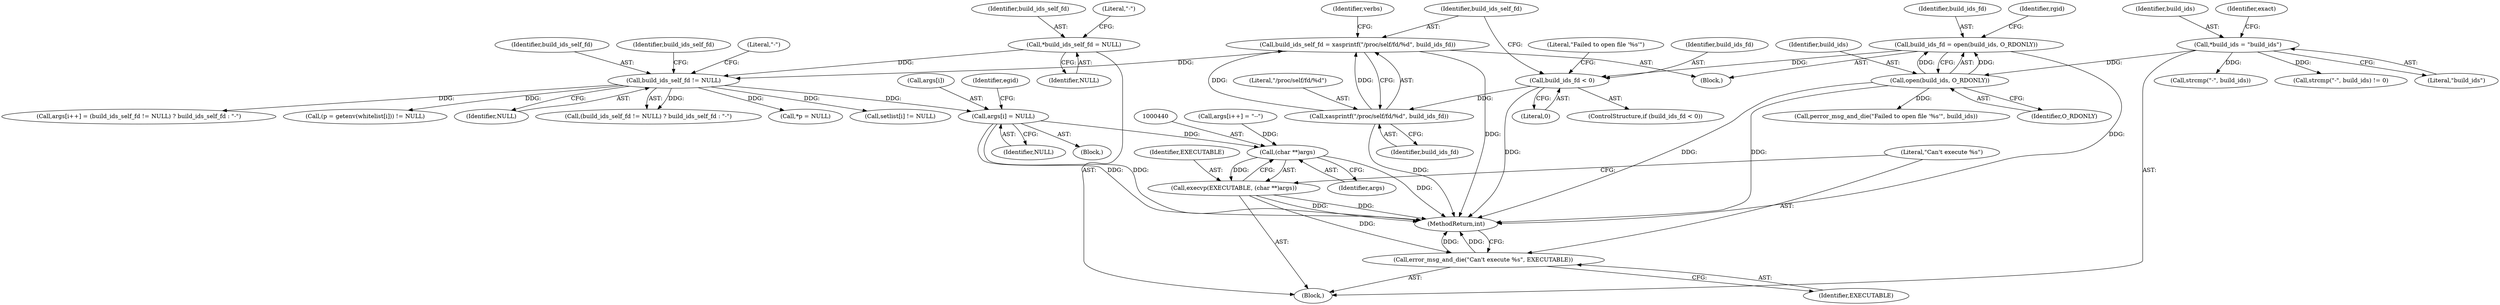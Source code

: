 digraph "0_abrt_50ee8130fb4cd4ef1af7682a2c85dd99cb99424e@pointer" {
"1000336" [label="(Call,args[i] = NULL)"];
"1000264" [label="(Call,build_ids_self_fd != NULL)"];
"1000177" [label="(Call,*build_ids_self_fd = NULL)"];
"1000232" [label="(Call,build_ids_self_fd = xasprintf(\"/proc/self/fd/%d\", build_ids_fd))"];
"1000234" [label="(Call,xasprintf(\"/proc/self/fd/%d\", build_ids_fd))"];
"1000226" [label="(Call,build_ids_fd < 0)"];
"1000204" [label="(Call,build_ids_fd = open(build_ids, O_RDONLY))"];
"1000206" [label="(Call,open(build_ids, O_RDONLY))"];
"1000134" [label="(Call,*build_ids = \"build_ids\")"];
"1000439" [label="(Call,(char **)args)"];
"1000437" [label="(Call,execvp(EXECUTABLE, (char **)args))"];
"1000442" [label="(Call,error_msg_and_die(\"Can't execute %s\", EXECUTABLE))"];
"1000205" [label="(Identifier,build_ids_fd)"];
"1000268" [label="(Literal,\"-\")"];
"1000135" [label="(Identifier,build_ids)"];
"1000371" [label="(Call,*p = NULL)"];
"1000336" [label="(Call,args[i] = NULL)"];
"1000228" [label="(Literal,0)"];
"1000227" [label="(Identifier,build_ids_fd)"];
"1000438" [label="(Identifier,EXECUTABLE)"];
"1000443" [label="(Literal,\"Can't execute %s\")"];
"1000234" [label="(Call,xasprintf(\"/proc/self/fd/%d\", build_ids_fd))"];
"1000340" [label="(Identifier,NULL)"];
"1000208" [label="(Identifier,O_RDONLY)"];
"1000182" [label="(Call,strcmp(\"-\", build_ids))"];
"1000229" [label="(Call,perror_msg_and_die(\"Failed to open file '%s'\", build_ids))"];
"1000441" [label="(Identifier,args)"];
"1000330" [label="(Call,args[i++] = \"--\")"];
"1000236" [label="(Identifier,build_ids_fd)"];
"1000179" [label="(Identifier,NULL)"];
"1000226" [label="(Call,build_ids_fd < 0)"];
"1000139" [label="(Identifier,exact)"];
"1000233" [label="(Identifier,build_ids_self_fd)"];
"1000206" [label="(Call,open(build_ids, O_RDONLY))"];
"1000225" [label="(ControlStructure,if (build_ids_fd < 0))"];
"1000241" [label="(Identifier,verbs)"];
"1000265" [label="(Identifier,build_ids_self_fd)"];
"1000411" [label="(Call,setlist[i] != NULL)"];
"1000178" [label="(Identifier,build_ids_self_fd)"];
"1000235" [label="(Literal,\"/proc/self/fd/%d\")"];
"1000437" [label="(Call,execvp(EXECUTABLE, (char **)args))"];
"1000181" [label="(Call,strcmp(\"-\", build_ids) != 0)"];
"1000444" [label="(Identifier,EXECUTABLE)"];
"1000267" [label="(Identifier,build_ids_self_fd)"];
"1000186" [label="(Block,)"];
"1000177" [label="(Call,*build_ids_self_fd = NULL)"];
"1000337" [label="(Call,args[i])"];
"1000442" [label="(Call,error_msg_and_die(\"Can't execute %s\", EXECUTABLE))"];
"1000204" [label="(Call,build_ids_fd = open(build_ids, O_RDONLY))"];
"1000439" [label="(Call,(char **)args)"];
"1000116" [label="(Block,)"];
"1000264" [label="(Call,build_ids_self_fd != NULL)"];
"1000232" [label="(Call,build_ids_self_fd = xasprintf(\"/proc/self/fd/%d\", build_ids_fd))"];
"1000258" [label="(Call,args[i++] = (build_ids_self_fd != NULL) ? build_ids_self_fd : \"-\")"];
"1000238" [label="(Block,)"];
"1000212" [label="(Identifier,rgid)"];
"1000207" [label="(Identifier,build_ids)"];
"1000385" [label="(Call,(p = getenv(whitelist[i])) != NULL)"];
"1000343" [label="(Identifier,egid)"];
"1000445" [label="(MethodReturn,int)"];
"1000230" [label="(Literal,\"Failed to open file '%s'\")"];
"1000266" [label="(Identifier,NULL)"];
"1000263" [label="(Call,(build_ids_self_fd != NULL) ? build_ids_self_fd : \"-\")"];
"1000136" [label="(Literal,\"build_ids\")"];
"1000183" [label="(Literal,\"-\")"];
"1000134" [label="(Call,*build_ids = \"build_ids\")"];
"1000336" -> "1000238"  [label="AST: "];
"1000336" -> "1000340"  [label="CFG: "];
"1000337" -> "1000336"  [label="AST: "];
"1000340" -> "1000336"  [label="AST: "];
"1000343" -> "1000336"  [label="CFG: "];
"1000336" -> "1000445"  [label="DDG: "];
"1000336" -> "1000445"  [label="DDG: "];
"1000264" -> "1000336"  [label="DDG: "];
"1000336" -> "1000439"  [label="DDG: "];
"1000264" -> "1000263"  [label="AST: "];
"1000264" -> "1000266"  [label="CFG: "];
"1000265" -> "1000264"  [label="AST: "];
"1000266" -> "1000264"  [label="AST: "];
"1000267" -> "1000264"  [label="CFG: "];
"1000268" -> "1000264"  [label="CFG: "];
"1000264" -> "1000258"  [label="DDG: "];
"1000177" -> "1000264"  [label="DDG: "];
"1000232" -> "1000264"  [label="DDG: "];
"1000264" -> "1000263"  [label="DDG: "];
"1000264" -> "1000371"  [label="DDG: "];
"1000264" -> "1000385"  [label="DDG: "];
"1000264" -> "1000411"  [label="DDG: "];
"1000177" -> "1000116"  [label="AST: "];
"1000177" -> "1000179"  [label="CFG: "];
"1000178" -> "1000177"  [label="AST: "];
"1000179" -> "1000177"  [label="AST: "];
"1000183" -> "1000177"  [label="CFG: "];
"1000232" -> "1000186"  [label="AST: "];
"1000232" -> "1000234"  [label="CFG: "];
"1000233" -> "1000232"  [label="AST: "];
"1000234" -> "1000232"  [label="AST: "];
"1000241" -> "1000232"  [label="CFG: "];
"1000232" -> "1000445"  [label="DDG: "];
"1000234" -> "1000232"  [label="DDG: "];
"1000234" -> "1000232"  [label="DDG: "];
"1000234" -> "1000236"  [label="CFG: "];
"1000235" -> "1000234"  [label="AST: "];
"1000236" -> "1000234"  [label="AST: "];
"1000234" -> "1000445"  [label="DDG: "];
"1000226" -> "1000234"  [label="DDG: "];
"1000226" -> "1000225"  [label="AST: "];
"1000226" -> "1000228"  [label="CFG: "];
"1000227" -> "1000226"  [label="AST: "];
"1000228" -> "1000226"  [label="AST: "];
"1000230" -> "1000226"  [label="CFG: "];
"1000233" -> "1000226"  [label="CFG: "];
"1000226" -> "1000445"  [label="DDG: "];
"1000204" -> "1000226"  [label="DDG: "];
"1000204" -> "1000186"  [label="AST: "];
"1000204" -> "1000206"  [label="CFG: "];
"1000205" -> "1000204"  [label="AST: "];
"1000206" -> "1000204"  [label="AST: "];
"1000212" -> "1000204"  [label="CFG: "];
"1000204" -> "1000445"  [label="DDG: "];
"1000206" -> "1000204"  [label="DDG: "];
"1000206" -> "1000204"  [label="DDG: "];
"1000206" -> "1000208"  [label="CFG: "];
"1000207" -> "1000206"  [label="AST: "];
"1000208" -> "1000206"  [label="AST: "];
"1000206" -> "1000445"  [label="DDG: "];
"1000206" -> "1000445"  [label="DDG: "];
"1000134" -> "1000206"  [label="DDG: "];
"1000206" -> "1000229"  [label="DDG: "];
"1000134" -> "1000116"  [label="AST: "];
"1000134" -> "1000136"  [label="CFG: "];
"1000135" -> "1000134"  [label="AST: "];
"1000136" -> "1000134"  [label="AST: "];
"1000139" -> "1000134"  [label="CFG: "];
"1000134" -> "1000181"  [label="DDG: "];
"1000134" -> "1000182"  [label="DDG: "];
"1000439" -> "1000437"  [label="AST: "];
"1000439" -> "1000441"  [label="CFG: "];
"1000440" -> "1000439"  [label="AST: "];
"1000441" -> "1000439"  [label="AST: "];
"1000437" -> "1000439"  [label="CFG: "];
"1000439" -> "1000445"  [label="DDG: "];
"1000439" -> "1000437"  [label="DDG: "];
"1000330" -> "1000439"  [label="DDG: "];
"1000437" -> "1000116"  [label="AST: "];
"1000438" -> "1000437"  [label="AST: "];
"1000443" -> "1000437"  [label="CFG: "];
"1000437" -> "1000445"  [label="DDG: "];
"1000437" -> "1000445"  [label="DDG: "];
"1000437" -> "1000442"  [label="DDG: "];
"1000442" -> "1000116"  [label="AST: "];
"1000442" -> "1000444"  [label="CFG: "];
"1000443" -> "1000442"  [label="AST: "];
"1000444" -> "1000442"  [label="AST: "];
"1000445" -> "1000442"  [label="CFG: "];
"1000442" -> "1000445"  [label="DDG: "];
"1000442" -> "1000445"  [label="DDG: "];
}

